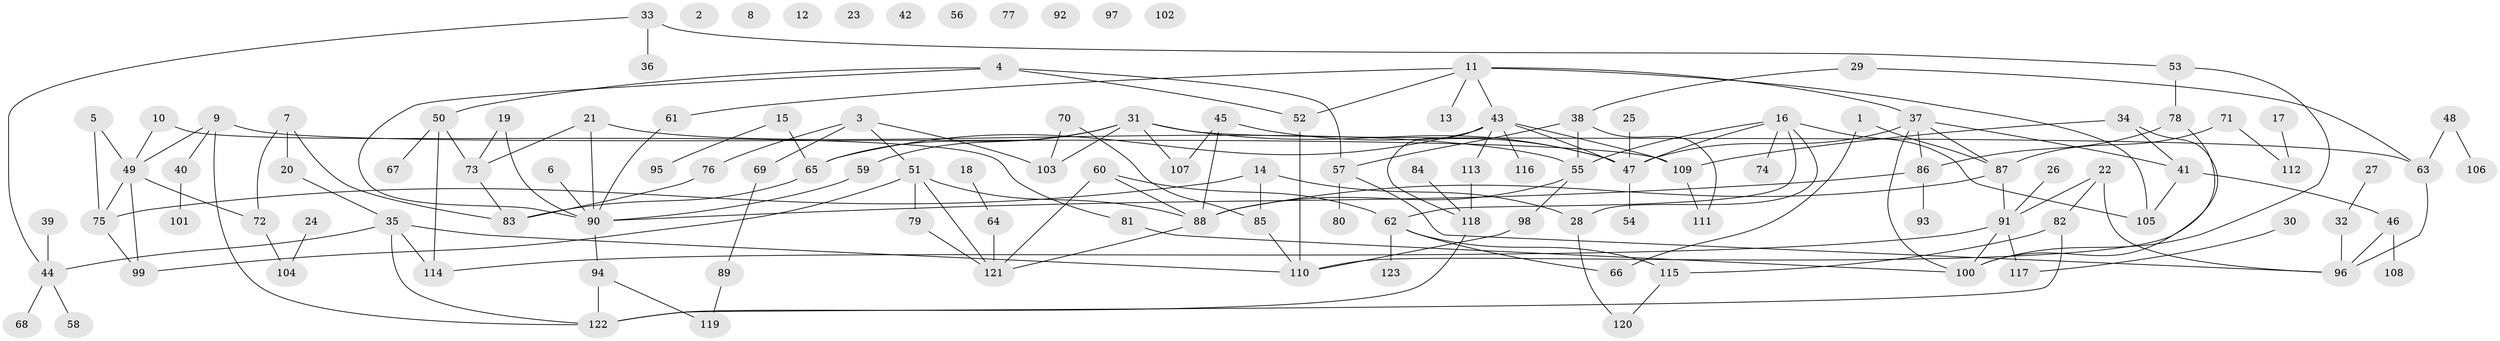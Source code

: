 // Generated by graph-tools (version 1.1) at 2025/25/03/09/25 03:25:15]
// undirected, 123 vertices, 165 edges
graph export_dot {
graph [start="1"]
  node [color=gray90,style=filled];
  1;
  2;
  3;
  4;
  5;
  6;
  7;
  8;
  9;
  10;
  11;
  12;
  13;
  14;
  15;
  16;
  17;
  18;
  19;
  20;
  21;
  22;
  23;
  24;
  25;
  26;
  27;
  28;
  29;
  30;
  31;
  32;
  33;
  34;
  35;
  36;
  37;
  38;
  39;
  40;
  41;
  42;
  43;
  44;
  45;
  46;
  47;
  48;
  49;
  50;
  51;
  52;
  53;
  54;
  55;
  56;
  57;
  58;
  59;
  60;
  61;
  62;
  63;
  64;
  65;
  66;
  67;
  68;
  69;
  70;
  71;
  72;
  73;
  74;
  75;
  76;
  77;
  78;
  79;
  80;
  81;
  82;
  83;
  84;
  85;
  86;
  87;
  88;
  89;
  90;
  91;
  92;
  93;
  94;
  95;
  96;
  97;
  98;
  99;
  100;
  101;
  102;
  103;
  104;
  105;
  106;
  107;
  108;
  109;
  110;
  111;
  112;
  113;
  114;
  115;
  116;
  117;
  118;
  119;
  120;
  121;
  122;
  123;
  1 -- 66;
  1 -- 87;
  3 -- 51;
  3 -- 69;
  3 -- 76;
  3 -- 103;
  4 -- 50;
  4 -- 52;
  4 -- 57;
  4 -- 90;
  5 -- 49;
  5 -- 75;
  6 -- 90;
  7 -- 20;
  7 -- 72;
  7 -- 83;
  9 -- 40;
  9 -- 49;
  9 -- 109;
  9 -- 122;
  10 -- 49;
  10 -- 81;
  11 -- 13;
  11 -- 37;
  11 -- 43;
  11 -- 52;
  11 -- 61;
  11 -- 105;
  14 -- 28;
  14 -- 75;
  14 -- 85;
  15 -- 65;
  15 -- 95;
  16 -- 28;
  16 -- 47;
  16 -- 55;
  16 -- 62;
  16 -- 74;
  16 -- 105;
  17 -- 112;
  18 -- 64;
  19 -- 73;
  19 -- 90;
  20 -- 35;
  21 -- 55;
  21 -- 73;
  21 -- 90;
  22 -- 82;
  22 -- 91;
  22 -- 96;
  24 -- 104;
  25 -- 47;
  26 -- 91;
  27 -- 32;
  28 -- 120;
  29 -- 38;
  29 -- 63;
  30 -- 117;
  31 -- 47;
  31 -- 59;
  31 -- 63;
  31 -- 65;
  31 -- 103;
  31 -- 107;
  32 -- 96;
  33 -- 36;
  33 -- 44;
  33 -- 53;
  34 -- 41;
  34 -- 100;
  34 -- 109;
  35 -- 44;
  35 -- 110;
  35 -- 114;
  35 -- 122;
  37 -- 41;
  37 -- 47;
  37 -- 86;
  37 -- 87;
  37 -- 100;
  38 -- 55;
  38 -- 57;
  38 -- 111;
  39 -- 44;
  40 -- 101;
  41 -- 46;
  41 -- 105;
  43 -- 47;
  43 -- 65;
  43 -- 109;
  43 -- 113;
  43 -- 116;
  43 -- 118;
  44 -- 58;
  44 -- 68;
  45 -- 47;
  45 -- 88;
  45 -- 107;
  46 -- 96;
  46 -- 108;
  47 -- 54;
  48 -- 63;
  48 -- 106;
  49 -- 72;
  49 -- 75;
  49 -- 99;
  50 -- 67;
  50 -- 73;
  50 -- 114;
  51 -- 79;
  51 -- 88;
  51 -- 99;
  51 -- 121;
  52 -- 110;
  53 -- 78;
  53 -- 100;
  55 -- 88;
  55 -- 98;
  57 -- 80;
  57 -- 96;
  59 -- 90;
  60 -- 62;
  60 -- 88;
  60 -- 121;
  61 -- 90;
  62 -- 66;
  62 -- 115;
  62 -- 123;
  63 -- 96;
  64 -- 121;
  65 -- 83;
  69 -- 89;
  70 -- 85;
  70 -- 103;
  71 -- 87;
  71 -- 112;
  72 -- 104;
  73 -- 83;
  75 -- 99;
  76 -- 83;
  78 -- 86;
  78 -- 110;
  79 -- 121;
  81 -- 100;
  82 -- 115;
  82 -- 122;
  84 -- 118;
  85 -- 110;
  86 -- 90;
  86 -- 93;
  87 -- 88;
  87 -- 91;
  88 -- 121;
  89 -- 119;
  90 -- 94;
  91 -- 100;
  91 -- 114;
  91 -- 117;
  94 -- 119;
  94 -- 122;
  98 -- 110;
  109 -- 111;
  113 -- 118;
  115 -- 120;
  118 -- 122;
}
